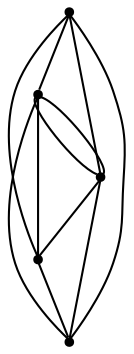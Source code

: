 graph {
  node [shape=point,comment="{\"directed\":false,\"doi\":\"10.4230/LIPIcs.GD.2024.5\",\"figure\":\"1 (2)\"}"]

  v0 [pos="1755.3166794182962,2137.359448193305"]
  v1 [pos="1699.74730216399,2137.3594481933055"]
  v2 [pos="1574.7128645621112,2137.3594481933055"]
  v3 [pos="1449.6784269602322,2137.3594481933055"]
  v4 [pos="1394.1089225143191,2137.3594481933055"]

  v0 -- v4 [id="-1",pos="1755.3166794182962,2137.359448193305 1755.5461330777948,2081.336589063595 1800.8210032152151,2036.4352401264196 1856.4488886088611,2036.6600609590337 1912.0767740025071,2036.8892052691976 1956.989020867626,2082.157541153728 1956.7640189143815,2137.7678896607013 1956.7638917227741,2292.694112585862 1830.808332501111,2418.6194653926786 1675.4364071185466,2418.6194653926786 1520.0602844129428,2418.6194653926786 1394.1089225143191,2292.694112585862 1394.1089225143191,2137.3594481933055"]
  v4 -- v2 [id="-2",pos="1394.1089225143191,2137.3594481933055 1394.1089225143191,2304.202955502459 1529.3920782544697,2439.45354074078 1696.2754800521932,2439.45354074078 1863.154811718484,2439.45354074078 1998.442037590067,2304.202955502459 1998.442037590067,2137.3594481933055 1998.442037590067,2020.3803877268228 1903.5867342178335,1925.547705206052 1786.5752888187658,1925.547705206052 1669.5681679343447,1925.547705206052 1574.7128645621112,2020.3803877268228 1574.7128645621112,2137.3594481933055"]
  v3 -- v2 [id="-3",pos="1449.6784269602322,2137.3594481933055 1449.6784269602324,2265.8473515763853 1553.8613268509532,2370.005266528661 1682.3800513421406,2370.005266528661 1810.898775833328,2370.005266528661 1915.0857458554813,2265.8473515763853 1915.0857458554813,2137.3594481933055 1915.0858730470884,2043.389426604917 1838.889832843262,1967.2158559022555 1744.8973973346872,1967.2158559022555 1650.9089047659377,1967.2158559022555 1574.7129917537184,2043.389426604917 1574.7128645621112,2137.3594481933055"]
  v2 -- v0 [id="-4",pos="1574.7128645621112,2137.3594481933055 1574.7128645621112,2202.5618131288556 1627.5815824194437,2255.417852114101 1692.799587808964,2255.417852114101 1758.0174660068767,2255.417852114101 1810.8903811872487,2202.5618131288556 1810.8903811872487,2137.3594481933055 1810.890508378856,2122.017206622876 1798.4496428894406,2109.5793246773896 1783.1037210901832,2109.5793246773896 1767.757799290926,2109.5793246773896 1755.3169338015105,2122.017206622876 1755.3166794182962,2137.359448193305"]
  v4 -- v3 [id="-5",pos="1394.1089225143191,2137.3594481933055 1394.1089225143191,2309.9530534832074 1534.0558129179099,2449.8705784148315 1706.6950165190165,2449.8705784148315 1879.3300227970833,2449.8705784148315 2019.2811105237136,2309.9530534832074 2019.2811105237136,2137.3594481933055 2019.2811105237136,1980.1079573127286 1891.7710154781062,1852.628441487696 1734.4776064846494,1852.628441487696 1577.1885220058398,1852.628441487696 1449.678299768625,1980.1079573127286 1449.6784269602322,2137.3594481933055"]
  v3 -- v0 [id="-6",pos="1449.6784269602322,2137.3594481933055 1449.6784269602324,2254.3386358208927 1544.533730332466,2349.171191180559 1661.540978408494,2349.171191180559 1778.5522966159547,2349.171191180559 1873.4075999881882,2254.3386358208927 1873.4075999881882,2137.3594481933055 1873.4077271797955,2104.7583928866347 1846.971333185413,2078.328211655237 1814.362330490653,2078.328211655237 1781.753327795893,2078.328211655237 1755.3169338015105,2104.7583928866347 1755.3166794182962,2137.359448193305"]
  v1 -- v0 [id="-7",pos="1699.74730216399,2137.3594481933055 1699.74730216399,2160.37281054895 1718.4065653323971,2179.027598889509 1741.425448031283,2179.027598889509 1764.444330730169,2179.027598889509 1783.103593898576,2160.37281054895 1783.103593898576,2137.3594481933055 1783.103593898576,2129.688327408091 1776.8851962195845,2123.4714210130182 1769.2122353199559,2123.4714210130182 1761.539274420327,2123.4714210130182 1755.3168066099033,2129.688327408091 1755.3166794182962,2137.359448193305"]
  v1 -- v2 [id="-8",pos="1699.74730216399,2137.3594481933055 1699.7474293555974,2100.9206707552526 1729.2930221894756,2071.386232642764 1765.7364702683337,2071.386232642764 1802.1839884786243,2071.386232642764 1831.7295813125024,2100.9206707552526 1831.7295813125024,2137.3594481933055 1831.7294541208953,2208.31610742605 1774.192804277083,2265.8348897881524 1703.219124275787,2265.8348897881524 1632.2495144059235,2265.8348897881524 1574.7128645621112,2208.31610742605 1574.7128645621112,2137.3594481933055"]
  v3 -- v1 [id="-9",pos="1449.6784269602322,2137.3594481933055 1449.6784269602324,2260.0929301180868 1549.1974649959059,2359.58822885461 1671.9605148753174,2359.58822885461 1794.7234375631215,2359.58822885461 1894.2466729218347,2260.0929301180868 1894.2466729218347,2137.3594481933055 1894.2468001134419,2083.661602696802 1850.7056787745967,2040.1351196206115 1796.9950796688036,2040.1351196206115 1743.2885506944426,2040.1351196206115 1699.7474293555974,2083.661602696802 1699.74730216399,2137.3594481933055"]
  v3 -- v4 [id="-11",pos="1449.6784269602322,2137.3594481933055 1394.1089225143191,2137.3594481933055 1394.1089225143191,2137.3594481933055 1394.1089225143191,2137.3594481933055"]
  v1 -- v4 [id="-12",pos="1699.74730216399,2137.3594481933055 1699.74730216399,2060.6525638187086 1761.9476866712423,1998.4669689244079 1838.672971152882,1998.4669689244079 1915.402452957561,1998.4669689244079 1977.6029646564207,2060.6525638187086 1977.6029646564207,2137.3594481933055 1977.6029646564207,2298.4485340441606 1846.9836707713173,2429.0365030667294 1685.85594358537,2429.0365030667294 1524.7282163994223,2429.0365030667294 1394.1089225143191,2298.4485340441606 1394.1089225143191,2137.3594481933055"]
}